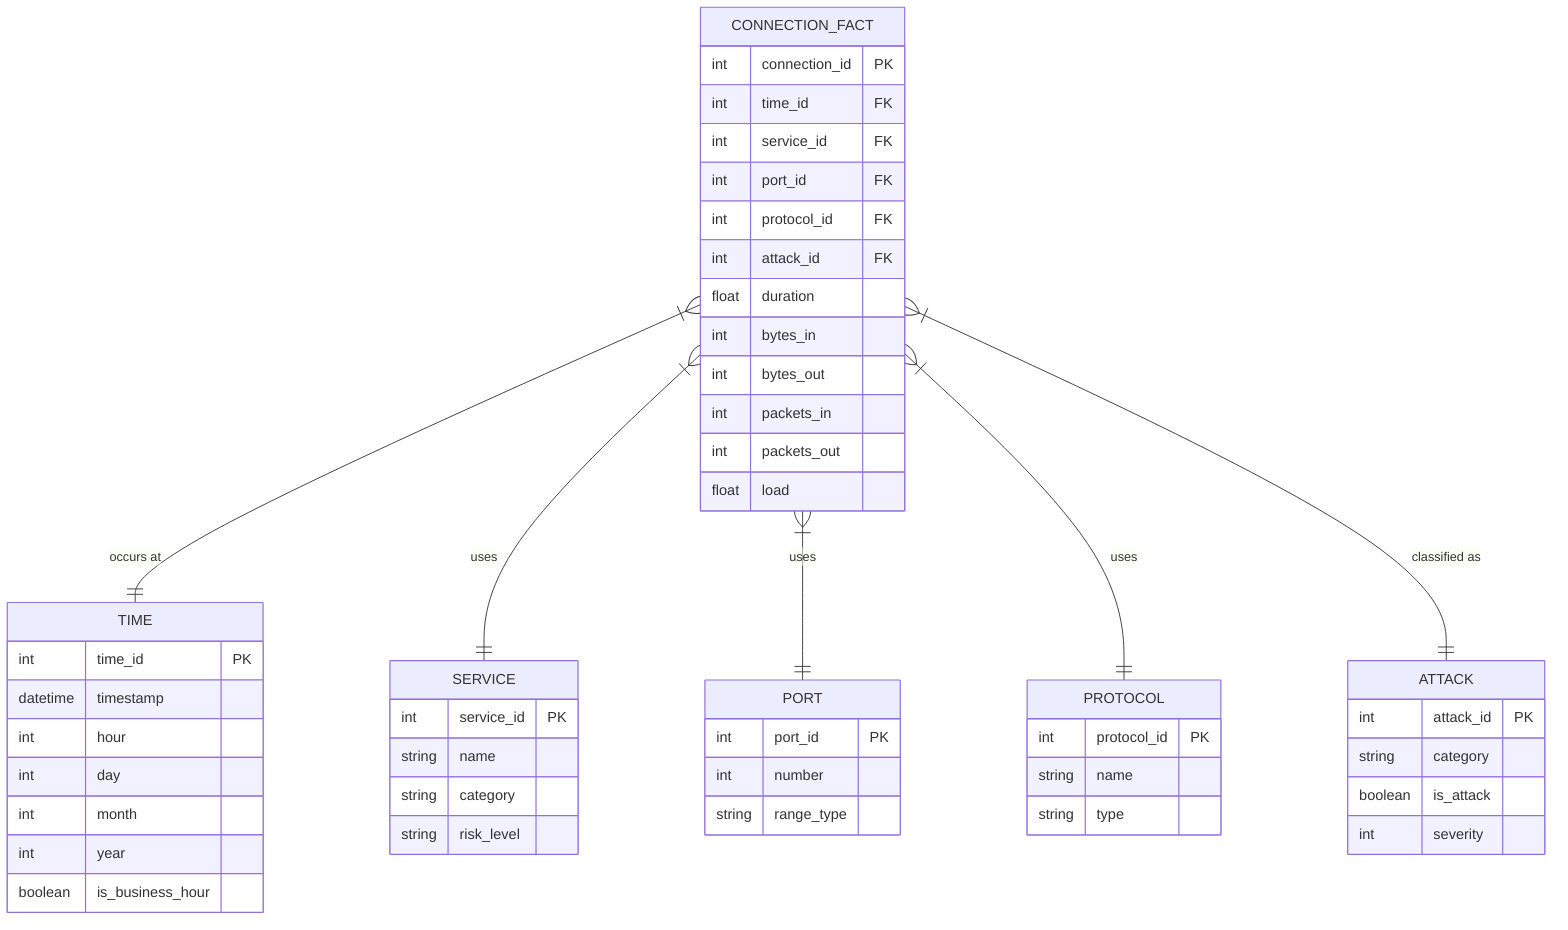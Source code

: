 erDiagram
    CONNECTION_FACT {
        int connection_id PK
        int time_id FK
        int service_id FK
        int port_id FK
        int protocol_id FK
        int attack_id FK
        float duration
        int bytes_in
        int bytes_out
        int packets_in
        int packets_out
        float load
    }

    TIME {
        int time_id PK
        datetime timestamp
        int hour
        int day
        int month
        int year
        boolean is_business_hour
    }

    SERVICE {
        int service_id PK
        string name
        string category
        string risk_level
    }

    PORT {
        int port_id PK
        int number
        string range_type
    }

    PROTOCOL {
        int protocol_id PK
        string name
        string type
    }

    ATTACK {
        int attack_id PK
        string category
        boolean is_attack
        int severity
    }

    CONNECTION_FACT }|--|| TIME : "occurs at"
    CONNECTION_FACT }|--|| SERVICE : "uses"
    CONNECTION_FACT }|--|| PORT : "uses"
    CONNECTION_FACT }|--|| PROTOCOL : "uses"
    CONNECTION_FACT }|--|| ATTACK : "classified as"
